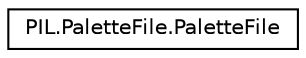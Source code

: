 digraph "Graphical Class Hierarchy"
{
 // LATEX_PDF_SIZE
  edge [fontname="Helvetica",fontsize="10",labelfontname="Helvetica",labelfontsize="10"];
  node [fontname="Helvetica",fontsize="10",shape=record];
  rankdir="LR";
  Node0 [label="PIL.PaletteFile.PaletteFile",height=0.2,width=0.4,color="black", fillcolor="white", style="filled",URL="$classPIL_1_1PaletteFile_1_1PaletteFile.html",tooltip=" "];
}
